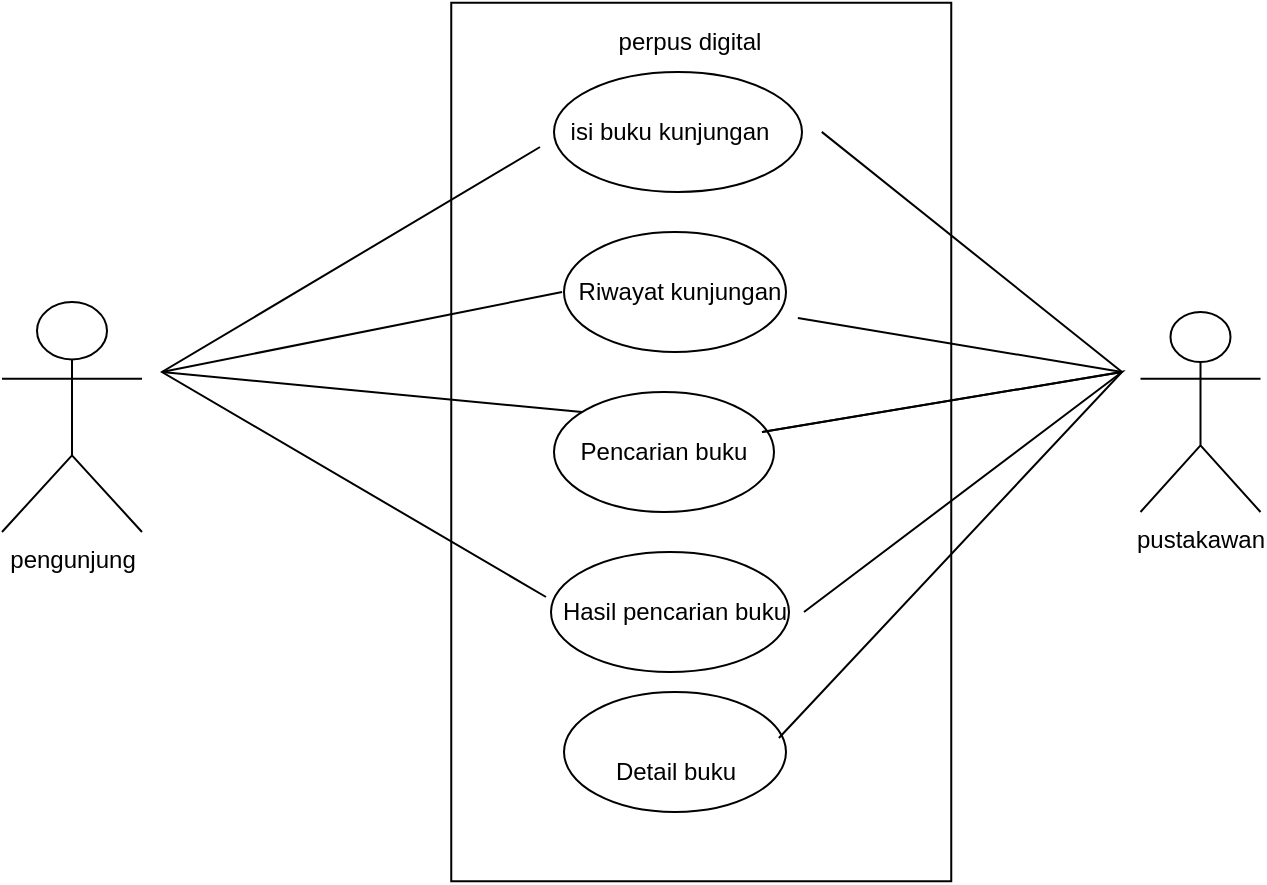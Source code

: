 <mxfile version="23.1.1" type="github">
  <diagram name="Halaman-1" id="LUQ5nnKQZSbx_s2jQZNg">
    <mxGraphModel dx="1434" dy="780" grid="1" gridSize="10" guides="1" tooltips="1" connect="1" arrows="1" fold="1" page="1" pageScale="1" pageWidth="827" pageHeight="1169" math="0" shadow="0">
      <root>
        <mxCell id="0" />
        <mxCell id="1" parent="0" />
        <mxCell id="XAPCn4mewAhjic4lzLqp-4" value="" style="rounded=0;whiteSpace=wrap;html=1;rotation=90;" parent="1" vertex="1">
          <mxGeometry x="210" y="260" width="439.25" height="250" as="geometry" />
        </mxCell>
        <mxCell id="XAPCn4mewAhjic4lzLqp-5" value="perpus digital" style="text;html=1;strokeColor=none;fillColor=none;align=center;verticalAlign=middle;whiteSpace=wrap;rounded=0;" parent="1" vertex="1">
          <mxGeometry x="373.5" y="170" width="100" height="30" as="geometry" />
        </mxCell>
        <mxCell id="XAPCn4mewAhjic4lzLqp-6" value="" style="ellipse;whiteSpace=wrap;html=1;" parent="1" vertex="1">
          <mxGeometry x="356" y="200" width="124" height="60" as="geometry" />
        </mxCell>
        <mxCell id="XAPCn4mewAhjic4lzLqp-7" value="isi buku kunjungan" style="text;html=1;strokeColor=none;fillColor=none;align=center;verticalAlign=middle;whiteSpace=wrap;rounded=0;" parent="1" vertex="1">
          <mxGeometry x="349" y="215" width="130" height="30" as="geometry" />
        </mxCell>
        <mxCell id="XAPCn4mewAhjic4lzLqp-8" value="" style="ellipse;whiteSpace=wrap;html=1;" parent="1" vertex="1">
          <mxGeometry x="361" y="280" width="111" height="60" as="geometry" />
        </mxCell>
        <mxCell id="XAPCn4mewAhjic4lzLqp-9" value="Riwayat kunjungan" style="text;html=1;strokeColor=none;fillColor=none;align=center;verticalAlign=middle;whiteSpace=wrap;rounded=0;" parent="1" vertex="1">
          <mxGeometry x="349" y="295" width="140" height="30" as="geometry" />
        </mxCell>
        <mxCell id="XAPCn4mewAhjic4lzLqp-10" value="" style="ellipse;whiteSpace=wrap;html=1;" parent="1" vertex="1">
          <mxGeometry x="356" y="360" width="110" height="60" as="geometry" />
        </mxCell>
        <mxCell id="XAPCn4mewAhjic4lzLqp-11" value="Pencarian buku" style="text;html=1;strokeColor=none;fillColor=none;align=center;verticalAlign=middle;whiteSpace=wrap;rounded=0;" parent="1" vertex="1">
          <mxGeometry x="356" y="375" width="110" height="30" as="geometry" />
        </mxCell>
        <mxCell id="XAPCn4mewAhjic4lzLqp-12" value="" style="ellipse;whiteSpace=wrap;html=1;" parent="1" vertex="1">
          <mxGeometry x="354.5" y="440" width="119" height="60" as="geometry" />
        </mxCell>
        <mxCell id="XAPCn4mewAhjic4lzLqp-13" value="Hasil pencarian buku" style="text;html=1;strokeColor=none;fillColor=none;align=center;verticalAlign=middle;whiteSpace=wrap;rounded=0;" parent="1" vertex="1">
          <mxGeometry x="352" y="455" width="129" height="30" as="geometry" />
        </mxCell>
        <mxCell id="XAPCn4mewAhjic4lzLqp-14" value="" style="ellipse;whiteSpace=wrap;html=1;" parent="1" vertex="1">
          <mxGeometry x="361" y="510" width="111" height="60" as="geometry" />
        </mxCell>
        <mxCell id="XAPCn4mewAhjic4lzLqp-19" value="pengunjung" style="shape=umlActor;verticalLabelPosition=bottom;verticalAlign=top;html=1;outlineConnect=0;" parent="1" vertex="1">
          <mxGeometry x="80" y="315" width="70" height="115" as="geometry" />
        </mxCell>
        <mxCell id="XAPCn4mewAhjic4lzLqp-27" value="" style="endArrow=none;html=1;rounded=0;exitX=0;exitY=0.25;exitDx=0;exitDy=0;entryX=0;entryY=0.75;entryDx=0;entryDy=0;" parent="1" source="XAPCn4mewAhjic4lzLqp-13" target="XAPCn4mewAhjic4lzLqp-7" edge="1">
          <mxGeometry width="50" height="50" relative="1" as="geometry">
            <mxPoint x="337.48" y="470" as="sourcePoint" />
            <mxPoint x="354.5" y="251" as="targetPoint" />
            <Array as="points">
              <mxPoint x="160" y="350" />
            </Array>
          </mxGeometry>
        </mxCell>
        <mxCell id="XAPCn4mewAhjic4lzLqp-30" value="" style="endArrow=none;html=1;rounded=0;entryX=0.127;entryY=0.167;entryDx=0;entryDy=0;entryPerimeter=0;" parent="1" target="XAPCn4mewAhjic4lzLqp-10" edge="1">
          <mxGeometry width="50" height="50" relative="1" as="geometry">
            <mxPoint x="160" y="350" as="sourcePoint" />
            <mxPoint x="360" y="370" as="targetPoint" />
          </mxGeometry>
        </mxCell>
        <mxCell id="XAPCn4mewAhjic4lzLqp-31" value="" style="endArrow=none;html=1;rounded=0;entryX=0.079;entryY=0.5;entryDx=0;entryDy=0;entryPerimeter=0;" parent="1" target="XAPCn4mewAhjic4lzLqp-9" edge="1">
          <mxGeometry width="50" height="50" relative="1" as="geometry">
            <mxPoint x="160" y="350" as="sourcePoint" />
            <mxPoint x="440" y="380" as="targetPoint" />
          </mxGeometry>
        </mxCell>
        <mxCell id="XAPCn4mewAhjic4lzLqp-39" value="pustakawan" style="shape=umlActor;verticalLabelPosition=bottom;verticalAlign=top;html=1;outlineConnect=0;" parent="1" vertex="1">
          <mxGeometry x="649.25" y="320" width="60" height="100" as="geometry" />
        </mxCell>
        <mxCell id="XAPCn4mewAhjic4lzLqp-41" value="" style="endArrow=none;html=1;rounded=0;exitX=0.147;exitY=0.259;exitDx=0;exitDy=0;exitPerimeter=0;" parent="1" source="XAPCn4mewAhjic4lzLqp-4" edge="1">
          <mxGeometry width="50" height="50" relative="1" as="geometry">
            <mxPoint x="590" y="400" as="sourcePoint" />
            <mxPoint x="640" y="350" as="targetPoint" />
          </mxGeometry>
        </mxCell>
        <mxCell id="XAPCn4mewAhjic4lzLqp-42" value="" style="endArrow=none;html=1;rounded=0;exitX=0.921;exitY=0.933;exitDx=0;exitDy=0;exitPerimeter=0;" parent="1" source="XAPCn4mewAhjic4lzLqp-9" edge="1">
          <mxGeometry width="50" height="50" relative="1" as="geometry">
            <mxPoint x="590" y="400" as="sourcePoint" />
            <mxPoint x="640" y="350" as="targetPoint" />
          </mxGeometry>
        </mxCell>
        <mxCell id="XAPCn4mewAhjic4lzLqp-43" value="" style="endArrow=none;html=1;rounded=0;exitX=1;exitY=0.5;exitDx=0;exitDy=0;" parent="1" source="XAPCn4mewAhjic4lzLqp-13" edge="1">
          <mxGeometry width="50" height="50" relative="1" as="geometry">
            <mxPoint x="390" y="430" as="sourcePoint" />
            <mxPoint x="460" y="380" as="targetPoint" />
            <Array as="points">
              <mxPoint x="640" y="350" />
            </Array>
          </mxGeometry>
        </mxCell>
        <mxCell id="XAPCn4mewAhjic4lzLqp-44" value="" style="endArrow=none;html=1;rounded=0;exitX=0.968;exitY=0.383;exitDx=0;exitDy=0;exitPerimeter=0;" parent="1" source="XAPCn4mewAhjic4lzLqp-14" edge="1">
          <mxGeometry width="50" height="50" relative="1" as="geometry">
            <mxPoint x="390" y="430" as="sourcePoint" />
            <mxPoint x="460" y="380" as="targetPoint" />
            <Array as="points">
              <mxPoint x="640" y="350" />
            </Array>
          </mxGeometry>
        </mxCell>
        <mxCell id="LByPTUSR-CXUIEdDfyVh-2" value="Detail buku" style="text;html=1;strokeColor=none;fillColor=none;align=center;verticalAlign=middle;whiteSpace=wrap;rounded=0;" vertex="1" parent="1">
          <mxGeometry x="376.5" y="535" width="80" height="30" as="geometry" />
        </mxCell>
      </root>
    </mxGraphModel>
  </diagram>
</mxfile>
